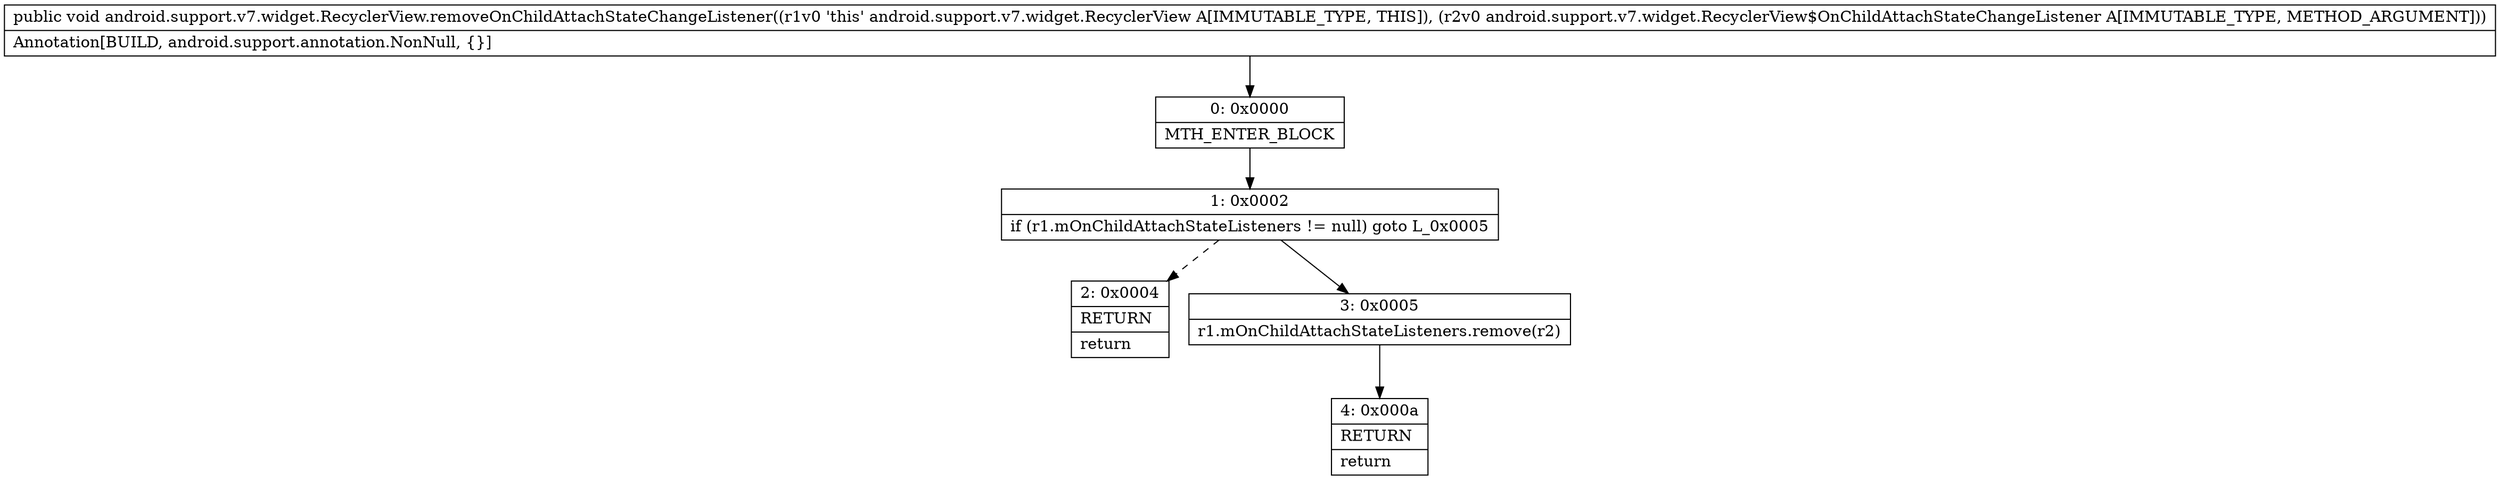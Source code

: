 digraph "CFG forandroid.support.v7.widget.RecyclerView.removeOnChildAttachStateChangeListener(Landroid\/support\/v7\/widget\/RecyclerView$OnChildAttachStateChangeListener;)V" {
Node_0 [shape=record,label="{0\:\ 0x0000|MTH_ENTER_BLOCK\l}"];
Node_1 [shape=record,label="{1\:\ 0x0002|if (r1.mOnChildAttachStateListeners != null) goto L_0x0005\l}"];
Node_2 [shape=record,label="{2\:\ 0x0004|RETURN\l|return\l}"];
Node_3 [shape=record,label="{3\:\ 0x0005|r1.mOnChildAttachStateListeners.remove(r2)\l}"];
Node_4 [shape=record,label="{4\:\ 0x000a|RETURN\l|return\l}"];
MethodNode[shape=record,label="{public void android.support.v7.widget.RecyclerView.removeOnChildAttachStateChangeListener((r1v0 'this' android.support.v7.widget.RecyclerView A[IMMUTABLE_TYPE, THIS]), (r2v0 android.support.v7.widget.RecyclerView$OnChildAttachStateChangeListener A[IMMUTABLE_TYPE, METHOD_ARGUMENT]))  | Annotation[BUILD, android.support.annotation.NonNull, \{\}]\l}"];
MethodNode -> Node_0;
Node_0 -> Node_1;
Node_1 -> Node_2[style=dashed];
Node_1 -> Node_3;
Node_3 -> Node_4;
}

